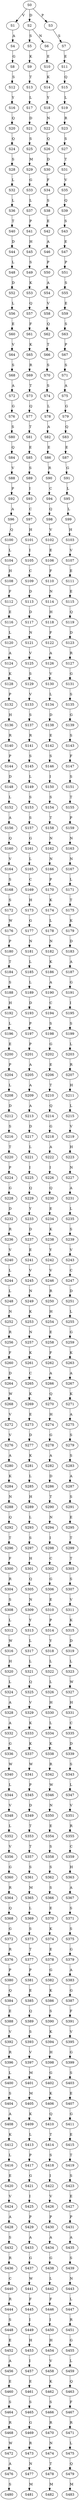 strict digraph  {
	S0 -> S1 [ label = V ];
	S0 -> S2 [ label = D ];
	S0 -> S3 [ label = P ];
	S1 -> S4 [ label = A ];
	S2 -> S5 [ label = S ];
	S2 -> S6 [ label = N ];
	S3 -> S7 [ label = S ];
	S4 -> S8 [ label = G ];
	S5 -> S9 [ label = K ];
	S6 -> S10 [ label = E ];
	S7 -> S11 [ label = E ];
	S8 -> S12 [ label = S ];
	S9 -> S13 [ label = T ];
	S10 -> S14 [ label = K ];
	S11 -> S15 [ label = Q ];
	S12 -> S16 [ label = Y ];
	S13 -> S17 [ label = L ];
	S14 -> S18 [ label = Y ];
	S15 -> S19 [ label = L ];
	S16 -> S20 [ label = Q ];
	S17 -> S21 [ label = D ];
	S18 -> S22 [ label = N ];
	S19 -> S23 [ label = R ];
	S20 -> S24 [ label = Q ];
	S21 -> S25 [ label = S ];
	S22 -> S26 [ label = Q ];
	S23 -> S27 [ label = S ];
	S24 -> S28 [ label = S ];
	S25 -> S29 [ label = M ];
	S26 -> S30 [ label = D ];
	S27 -> S31 [ label = T ];
	S28 -> S32 [ label = L ];
	S29 -> S33 [ label = G ];
	S30 -> S34 [ label = F ];
	S31 -> S35 [ label = V ];
	S32 -> S36 [ label = L ];
	S33 -> S37 [ label = L ];
	S34 -> S38 [ label = S ];
	S35 -> S39 [ label = Q ];
	S36 -> S40 [ label = T ];
	S37 -> S41 [ label = P ];
	S38 -> S42 [ label = E ];
	S39 -> S43 [ label = S ];
	S40 -> S44 [ label = D ];
	S41 -> S45 [ label = H ];
	S42 -> S46 [ label = A ];
	S43 -> S47 [ label = E ];
	S44 -> S48 [ label = L ];
	S45 -> S49 [ label = S ];
	S46 -> S50 [ label = P ];
	S47 -> S51 [ label = P ];
	S48 -> S52 [ label = D ];
	S49 -> S53 [ label = K ];
	S50 -> S54 [ label = A ];
	S51 -> S55 [ label = S ];
	S52 -> S56 [ label = L ];
	S53 -> S57 [ label = Q ];
	S54 -> S58 [ label = V ];
	S55 -> S59 [ label = E ];
	S56 -> S60 [ label = E ];
	S57 -> S61 [ label = F ];
	S58 -> S62 [ label = Q ];
	S59 -> S63 [ label = S ];
	S60 -> S64 [ label = V ];
	S61 -> S65 [ label = K ];
	S62 -> S66 [ label = T ];
	S63 -> S67 [ label = P ];
	S64 -> S68 [ label = S ];
	S65 -> S69 [ label = R ];
	S66 -> S70 [ label = S ];
	S67 -> S71 [ label = S ];
	S68 -> S72 [ label = A ];
	S69 -> S73 [ label = T ];
	S70 -> S74 [ label = S ];
	S71 -> S75 [ label = A ];
	S72 -> S76 [ label = G ];
	S73 -> S77 [ label = Q ];
	S74 -> S78 [ label = L ];
	S75 -> S79 [ label = G ];
	S76 -> S80 [ label = S ];
	S77 -> S81 [ label = T ];
	S78 -> S82 [ label = A ];
	S79 -> S83 [ label = Q ];
	S80 -> S84 [ label = Q ];
	S81 -> S85 [ label = E ];
	S82 -> S86 [ label = E ];
	S83 -> S87 [ label = E ];
	S84 -> S88 [ label = V ];
	S85 -> S89 [ label = S ];
	S86 -> S90 [ label = R ];
	S87 -> S91 [ label = G ];
	S88 -> S92 [ label = P ];
	S89 -> S93 [ label = I ];
	S90 -> S94 [ label = C ];
	S91 -> S95 [ label = L ];
	S92 -> S96 [ label = A ];
	S93 -> S97 [ label = C ];
	S94 -> S98 [ label = Q ];
	S95 -> S99 [ label = L ];
	S96 -> S100 [ label = Q ];
	S97 -> S101 [ label = H ];
	S98 -> S102 [ label = V ];
	S99 -> S103 [ label = H ];
	S100 -> S104 [ label = L ];
	S101 -> S105 [ label = I ];
	S102 -> S106 [ label = E ];
	S103 -> S107 [ label = V ];
	S104 -> S108 [ label = H ];
	S105 -> S109 [ label = C ];
	S106 -> S110 [ label = F ];
	S107 -> S111 [ label = E ];
	S108 -> S112 [ label = F ];
	S109 -> S113 [ label = D ];
	S110 -> S114 [ label = N ];
	S111 -> S115 [ label = E ];
	S112 -> S116 [ label = E ];
	S113 -> S117 [ label = D ];
	S114 -> S118 [ label = H ];
	S115 -> S119 [ label = Q ];
	S116 -> S120 [ label = L ];
	S117 -> S121 [ label = N ];
	S118 -> S122 [ label = F ];
	S119 -> S123 [ label = D ];
	S120 -> S124 [ label = A ];
	S121 -> S125 [ label = V ];
	S122 -> S126 [ label = A ];
	S123 -> S127 [ label = R ];
	S124 -> S128 [ label = K ];
	S125 -> S129 [ label = S ];
	S126 -> S130 [ label = V ];
	S127 -> S131 [ label = G ];
	S128 -> S132 [ label = P ];
	S129 -> S133 [ label = V ];
	S130 -> S134 [ label = L ];
	S131 -> S135 [ label = S ];
	S132 -> S136 [ label = H ];
	S133 -> S137 [ label = S ];
	S134 -> S138 [ label = D ];
	S135 -> S139 [ label = G ];
	S136 -> S140 [ label = R ];
	S137 -> S141 [ label = R ];
	S138 -> S142 [ label = E ];
	S139 -> S143 [ label = S ];
	S140 -> S144 [ label = P ];
	S141 -> S145 [ label = S ];
	S142 -> S146 [ label = S ];
	S143 -> S147 [ label = F ];
	S144 -> S148 [ label = D ];
	S145 -> S149 [ label = L ];
	S146 -> S150 [ label = I ];
	S147 -> S151 [ label = S ];
	S148 -> S152 [ label = L ];
	S149 -> S153 [ label = S ];
	S150 -> S154 [ label = S ];
	S151 -> S155 [ label = T ];
	S152 -> S156 [ label = A ];
	S153 -> S157 [ label = S ];
	S154 -> S158 [ label = T ];
	S155 -> S159 [ label = P ];
	S156 -> S160 [ label = Q ];
	S157 -> S161 [ label = G ];
	S158 -> S162 [ label = N ];
	S159 -> S163 [ label = N ];
	S160 -> S164 [ label = V ];
	S161 -> S165 [ label = L ];
	S162 -> S166 [ label = N ];
	S163 -> S167 [ label = N ];
	S164 -> S168 [ label = S ];
	S165 -> S169 [ label = C ];
	S166 -> S170 [ label = P ];
	S167 -> S171 [ label = L ];
	S168 -> S172 [ label = S ];
	S169 -> S173 [ label = H ];
	S170 -> S174 [ label = K ];
	S171 -> S175 [ label = T ];
	S172 -> S176 [ label = W ];
	S173 -> S177 [ label = G ];
	S174 -> S178 [ label = L ];
	S175 -> S179 [ label = K ];
	S176 -> S180 [ label = P ];
	S177 -> S181 [ label = N ];
	S178 -> S182 [ label = N ];
	S179 -> S183 [ label = D ];
	S180 -> S184 [ label = T ];
	S181 -> S185 [ label = L ];
	S182 -> S186 [ label = K ];
	S183 -> S187 [ label = A ];
	S184 -> S188 [ label = S ];
	S185 -> S189 [ label = L ];
	S186 -> S190 [ label = A ];
	S187 -> S191 [ label = G ];
	S188 -> S192 [ label = H ];
	S189 -> S193 [ label = D ];
	S190 -> S194 [ label = C ];
	S191 -> S195 [ label = I ];
	S192 -> S196 [ label = L ];
	S193 -> S197 [ label = P ];
	S194 -> S198 [ label = S ];
	S195 -> S199 [ label = S ];
	S196 -> S200 [ label = E ];
	S197 -> S201 [ label = P ];
	S198 -> S202 [ label = G ];
	S199 -> S203 [ label = L ];
	S200 -> S204 [ label = P ];
	S201 -> S205 [ label = A ];
	S202 -> S206 [ label = E ];
	S203 -> S207 [ label = R ];
	S204 -> S208 [ label = L ];
	S205 -> S209 [ label = A ];
	S206 -> S210 [ label = T ];
	S207 -> S211 [ label = H ];
	S208 -> S212 [ label = D ];
	S209 -> S213 [ label = A ];
	S210 -> S214 [ label = Q ];
	S211 -> S215 [ label = L ];
	S212 -> S216 [ label = S ];
	S213 -> S217 [ label = D ];
	S214 -> S218 [ label = G ];
	S215 -> S219 [ label = V ];
	S216 -> S220 [ label = T ];
	S217 -> S221 [ label = L ];
	S218 -> S222 [ label = A ];
	S219 -> S223 [ label = H ];
	S220 -> S224 [ label = P ];
	S221 -> S225 [ label = I ];
	S222 -> S226 [ label = I ];
	S223 -> S227 [ label = N ];
	S224 -> S228 [ label = G ];
	S225 -> S229 [ label = Q ];
	S226 -> S230 [ label = Q ];
	S227 -> S231 [ label = A ];
	S228 -> S232 [ label = D ];
	S229 -> S233 [ label = Y ];
	S230 -> S234 [ label = E ];
	S231 -> S235 [ label = L ];
	S232 -> S236 [ label = R ];
	S233 -> S237 [ label = D ];
	S234 -> S238 [ label = K ];
	S235 -> S239 [ label = S ];
	S236 -> S240 [ label = V ];
	S237 -> S241 [ label = E ];
	S238 -> S242 [ label = Y ];
	S239 -> S243 [ label = V ];
	S240 -> S244 [ label = L ];
	S241 -> S245 [ label = V ];
	S242 -> S246 [ label = V ];
	S243 -> S247 [ label = C ];
	S244 -> S248 [ label = L ];
	S245 -> S249 [ label = N ];
	S246 -> S250 [ label = R ];
	S247 -> S251 [ label = D ];
	S248 -> S252 [ label = N ];
	S249 -> S253 [ label = K ];
	S250 -> S254 [ label = H ];
	S251 -> S255 [ label = L ];
	S252 -> S256 [ label = R ];
	S253 -> S257 [ label = N ];
	S254 -> S258 [ label = E ];
	S255 -> S259 [ label = G ];
	S256 -> S260 [ label = F ];
	S257 -> S261 [ label = K ];
	S258 -> S262 [ label = F ];
	S259 -> S263 [ label = K ];
	S260 -> S264 [ label = D ];
	S261 -> S265 [ label = C ];
	S262 -> S266 [ label = A ];
	S263 -> S267 [ label = A ];
	S264 -> S268 [ label = W ];
	S265 -> S269 [ label = K ];
	S266 -> S270 [ label = Q ];
	S267 -> S271 [ label = K ];
	S268 -> S272 [ label = V ];
	S269 -> S273 [ label = E ];
	S270 -> S274 [ label = H ];
	S271 -> S275 [ label = A ];
	S272 -> S276 [ label = V ];
	S273 -> S277 [ label = D ];
	S274 -> S278 [ label = G ];
	S275 -> S279 [ label = S ];
	S276 -> S280 [ label = A ];
	S277 -> S281 [ label = K ];
	S278 -> S282 [ label = A ];
	S279 -> S283 [ label = S ];
	S280 -> S284 [ label = K ];
	S281 -> S285 [ label = L ];
	S282 -> S286 [ label = D ];
	S283 -> S287 [ label = A ];
	S284 -> S288 [ label = N ];
	S285 -> S289 [ label = H ];
	S286 -> S290 [ label = T ];
	S287 -> S291 [ label = S ];
	S288 -> S292 [ label = Q ];
	S289 -> S293 [ label = L ];
	S290 -> S294 [ label = N ];
	S291 -> S295 [ label = E ];
	S292 -> S296 [ label = T ];
	S293 -> S297 [ label = S ];
	S294 -> S298 [ label = I ];
	S295 -> S299 [ label = T ];
	S296 -> S300 [ label = F ];
	S297 -> S301 [ label = H ];
	S298 -> S302 [ label = C ];
	S299 -> S303 [ label = T ];
	S300 -> S304 [ label = R ];
	S301 -> S305 [ label = Q ];
	S302 -> S306 [ label = G ];
	S303 -> S307 [ label = S ];
	S304 -> S308 [ label = S ];
	S305 -> S309 [ label = N ];
	S306 -> S310 [ label = E ];
	S307 -> S311 [ label = V ];
	S308 -> S312 [ label = L ];
	S309 -> S313 [ label = Y ];
	S310 -> S314 [ label = P ];
	S311 -> S315 [ label = K ];
	S312 -> S316 [ label = W ];
	S313 -> S317 [ label = L ];
	S314 -> S318 [ label = Y ];
	S315 -> S319 [ label = D ];
	S316 -> S320 [ label = H ];
	S317 -> S321 [ label = L ];
	S318 -> S322 [ label = L ];
	S319 -> S323 [ label = L ];
	S320 -> S324 [ label = L ];
	S321 -> S325 [ label = Q ];
	S322 -> S326 [ label = L ];
	S323 -> S327 [ label = W ];
	S324 -> S328 [ label = A ];
	S325 -> S329 [ label = V ];
	S326 -> S330 [ label = H ];
	S327 -> S331 [ label = H ];
	S328 -> S332 [ label = A ];
	S329 -> S333 [ label = K ];
	S330 -> S334 [ label = L ];
	S331 -> S335 [ label = C ];
	S332 -> S336 [ label = G ];
	S333 -> S337 [ label = K ];
	S334 -> S338 [ label = K ];
	S335 -> S339 [ label = D ];
	S336 -> S340 [ label = W ];
	S337 -> S341 [ label = W ];
	S338 -> S342 [ label = R ];
	S339 -> S343 [ label = S ];
	S340 -> S344 [ label = L ];
	S341 -> S345 [ label = P ];
	S342 -> S346 [ label = W ];
	S343 -> S347 [ label = L ];
	S344 -> S348 [ label = V ];
	S345 -> S349 [ label = D ];
	S346 -> S350 [ label = N ];
	S347 -> S351 [ label = V ];
	S348 -> S352 [ label = L ];
	S349 -> S353 [ label = T ];
	S350 -> S354 [ label = E ];
	S351 -> S355 [ label = R ];
	S352 -> S356 [ label = V ];
	S353 -> S357 [ label = T ];
	S354 -> S358 [ label = S ];
	S355 -> S359 [ label = C ];
	S356 -> S360 [ label = G ];
	S357 -> S361 [ label = S ];
	S358 -> S362 [ label = S ];
	S359 -> S363 [ label = H ];
	S360 -> S364 [ label = R ];
	S361 -> S365 [ label = M ];
	S362 -> S366 [ label = S ];
	S363 -> S367 [ label = A ];
	S364 -> S368 [ label = Q ];
	S365 -> S369 [ label = L ];
	S366 -> S370 [ label = E ];
	S367 -> S371 [ label = S ];
	S368 -> S372 [ label = G ];
	S369 -> S373 [ label = S ];
	S370 -> S374 [ label = K ];
	S371 -> S375 [ label = S ];
	S372 -> S376 [ label = R ];
	S373 -> S377 [ label = T ];
	S374 -> S378 [ label = E ];
	S375 -> S379 [ label = G ];
	S376 -> S380 [ label = P ];
	S377 -> S381 [ label = P ];
	S378 -> S382 [ label = G ];
	S379 -> S383 [ label = A ];
	S380 -> S384 [ label = Q ];
	S381 -> S385 [ label = E ];
	S382 -> S386 [ label = K ];
	S383 -> S387 [ label = G ];
	S384 -> S388 [ label = E ];
	S385 -> S389 [ label = Q ];
	S386 -> S390 [ label = S ];
	S387 -> S391 [ label = F ];
	S388 -> S392 [ label = V ];
	S389 -> S393 [ label = S ];
	S390 -> S394 [ label = K ];
	S391 -> S395 [ label = V ];
	S392 -> S396 [ label = R ];
	S393 -> S397 [ label = V ];
	S394 -> S398 [ label = H ];
	S395 -> S399 [ label = G ];
	S396 -> S400 [ label = L ];
	S397 -> S401 [ label = M ];
	S398 -> S402 [ label = G ];
	S399 -> S403 [ label = S ];
	S400 -> S404 [ label = S ];
	S401 -> S405 [ label = M ];
	S402 -> S406 [ label = K ];
	S403 -> S407 [ label = E ];
	S404 -> S408 [ label = A ];
	S405 -> S409 [ label = K ];
	S406 -> S410 [ label = Q ];
	S407 -> S411 [ label = G ];
	S408 -> S412 [ label = K ];
	S409 -> S413 [ label = L ];
	S410 -> S414 [ label = T ];
	S411 -> S415 [ label = E ];
	S412 -> S416 [ label = L ];
	S413 -> S417 [ label = P ];
	S414 -> S418 [ label = S ];
	S415 -> S419 [ label = T ];
	S416 -> S420 [ label = E ];
	S417 -> S421 [ label = G ];
	S418 -> S422 [ label = I ];
	S419 -> S423 [ label = S ];
	S420 -> S424 [ label = V ];
	S421 -> S425 [ label = I ];
	S422 -> S426 [ label = V ];
	S423 -> S427 [ label = E ];
	S424 -> S428 [ label = A ];
	S425 -> S429 [ label = P ];
	S426 -> S430 [ label = P ];
	S427 -> S431 [ label = P ];
	S428 -> S432 [ label = S ];
	S429 -> S433 [ label = A ];
	S430 -> S434 [ label = A ];
	S431 -> S435 [ label = A ];
	S432 -> S436 [ label = R ];
	S433 -> S437 [ label = G ];
	S434 -> S438 [ label = G ];
	S435 -> S439 [ label = S ];
	S436 -> S440 [ label = C ];
	S437 -> S441 [ label = W ];
	S438 -> S442 [ label = L ];
	S439 -> S443 [ label = N ];
	S440 -> S444 [ label = R ];
	S441 -> S445 [ label = F ];
	S442 -> S446 [ label = F ];
	S443 -> S447 [ label = L ];
	S444 -> S448 [ label = S ];
	S445 -> S449 [ label = I ];
	S446 -> S450 [ label = I ];
	S447 -> S451 [ label = R ];
	S448 -> S452 [ label = E ];
	S449 -> S453 [ label = H ];
	S450 -> S454 [ label = H ];
	S451 -> S455 [ label = G ];
	S452 -> S456 [ label = A ];
	S453 -> S457 [ label = I ];
	S454 -> S458 [ label = V ];
	S455 -> S459 [ label = L ];
	S456 -> S460 [ label = E ];
	S457 -> S461 [ label = E ];
	S458 -> S462 [ label = K ];
	S459 -> S463 [ label = Q ];
	S460 -> S464 [ label = S ];
	S461 -> S465 [ label = S ];
	S462 -> S466 [ label = S ];
	S463 -> S467 [ label = F ];
	S464 -> S468 [ label = R ];
	S465 -> S469 [ label = G ];
	S466 -> S470 [ label = R ];
	S467 -> S471 [ label = R ];
	S468 -> S472 [ label = W ];
	S469 -> S473 [ label = R ];
	S470 -> S474 [ label = N ];
	S471 -> S475 [ label = L ];
	S472 -> S476 [ label = A ];
	S473 -> S477 [ label = N ];
	S474 -> S478 [ label = T ];
	S475 -> S479 [ label = Q ];
	S476 -> S480 [ label = S ];
	S477 -> S481 [ label = M ];
	S478 -> S482 [ label = M ];
	S479 -> S483 [ label = M ];
}
